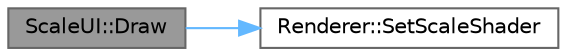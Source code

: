 digraph "ScaleUI::Draw"
{
 // LATEX_PDF_SIZE
  bgcolor="transparent";
  edge [fontname=Helvetica,fontsize=10,labelfontname=Helvetica,labelfontsize=10];
  node [fontname=Helvetica,fontsize=10,shape=box,height=0.2,width=0.4];
  rankdir="LR";
  Node1 [id="Node000001",label="ScaleUI::Draw",height=0.2,width=0.4,color="gray40", fillcolor="grey60", style="filled", fontcolor="black",tooltip="オブジェクトの描画処理を行います。"];
  Node1 -> Node2 [id="edge2_Node000001_Node000002",color="steelblue1",style="solid",tooltip=" "];
  Node2 [id="Node000002",label="Renderer::SetScaleShader",height=0.2,width=0.4,color="grey40", fillcolor="white", style="filled",URL="$class_renderer.html#a5f22e7a2c0a799ee751372a5aba5c397",tooltip="スケールシェーダ情報を設定"];
}
